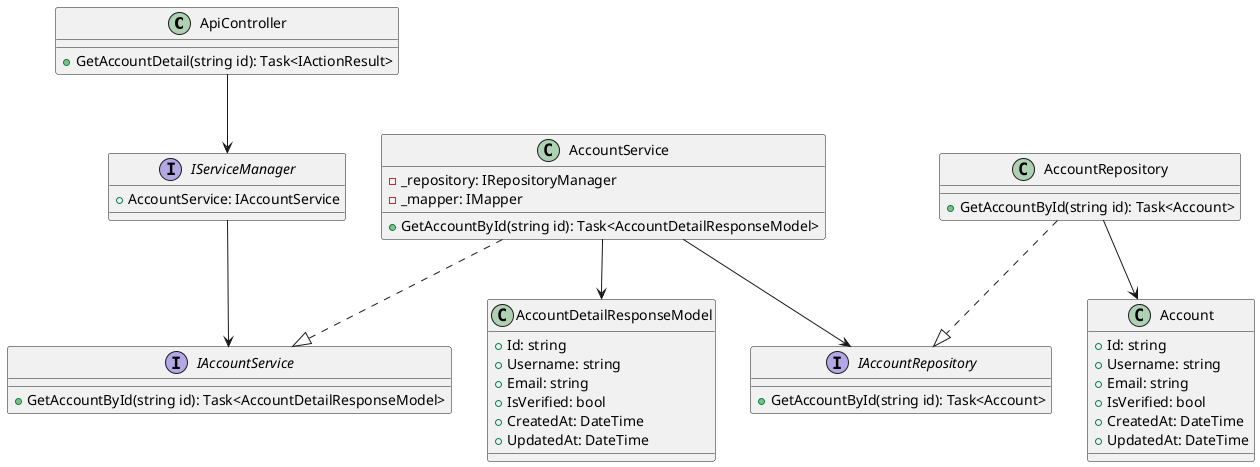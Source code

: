 @startuml
class ApiController {
  +GetAccountDetail(string id): Task<IActionResult>
}

interface IServiceManager {
  +AccountService: IAccountService
}

interface IAccountService {
  +GetAccountById(string id): Task<AccountDetailResponseModel>
}

class AccountService {
  -_repository: IRepositoryManager
  -_mapper: IMapper
  +GetAccountById(string id): Task<AccountDetailResponseModel>
}

interface IAccountRepository {
  +GetAccountById(string id): Task<Account>
}

class AccountRepository {
  +GetAccountById(string id): Task<Account>
}

class Account {
  +Id: string
  +Username: string
  +Email: string
  +IsVerified: bool
  +CreatedAt: DateTime
  +UpdatedAt: DateTime
}

class AccountDetailResponseModel {
  +Id: string
  +Username: string
  +Email: string
  +IsVerified: bool
  +CreatedAt: DateTime
  +UpdatedAt: DateTime
}

ApiController --> IServiceManager
IServiceManager --> IAccountService
AccountService ..|> IAccountService
AccountService --> IAccountRepository
AccountRepository ..|> IAccountRepository
AccountRepository --> Account
AccountService --> AccountDetailResponseModel
@enduml
